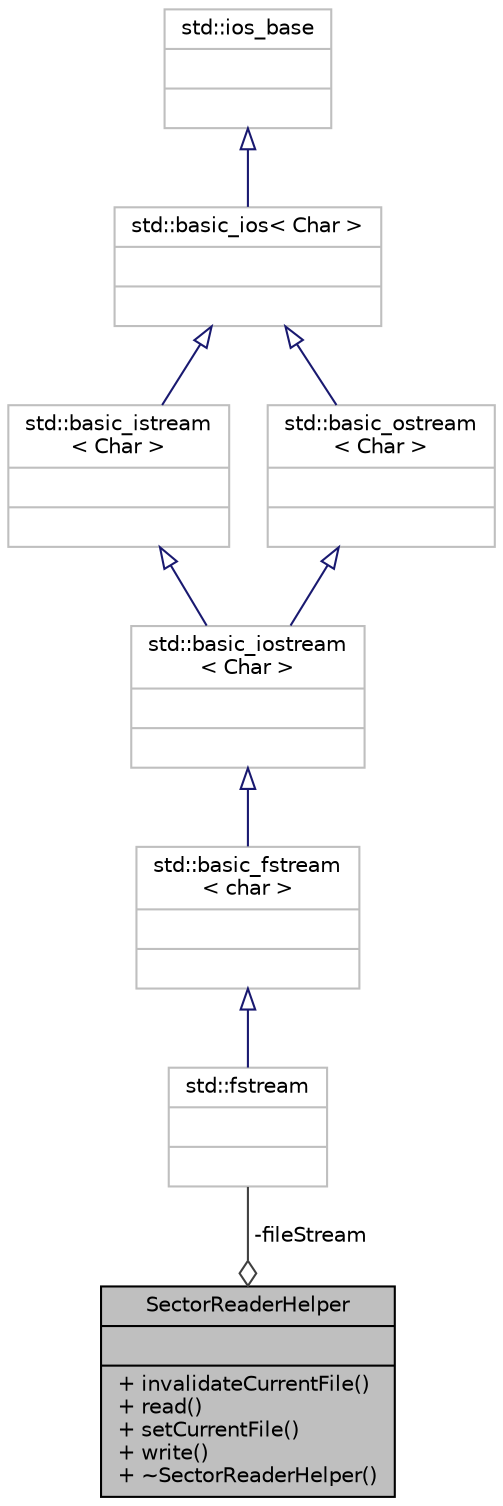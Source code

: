 digraph "SectorReaderHelper"
{
  edge [fontname="Helvetica",fontsize="10",labelfontname="Helvetica",labelfontsize="10"];
  node [fontname="Helvetica",fontsize="10",shape=record];
  Node820 [label="{SectorReaderHelper\n||+ invalidateCurrentFile()\l+ read()\l+ setCurrentFile()\l+ write()\l+ ~SectorReaderHelper()\l}",height=0.2,width=0.4,color="black", fillcolor="grey75", style="filled", fontcolor="black"];
  Node821 -> Node820 [color="grey25",fontsize="10",style="solid",label=" -fileStream" ,arrowhead="odiamond",fontname="Helvetica"];
  Node821 [label="{std::fstream\n||}",height=0.2,width=0.4,color="grey75", fillcolor="white", style="filled",tooltip="STL class "];
  Node822 -> Node821 [dir="back",color="midnightblue",fontsize="10",style="solid",arrowtail="onormal",fontname="Helvetica"];
  Node822 [label="{std::basic_fstream\l\< char \>\n||}",height=0.2,width=0.4,color="grey75", fillcolor="white", style="filled",tooltip="STL class "];
  Node823 -> Node822 [dir="back",color="midnightblue",fontsize="10",style="solid",arrowtail="onormal",fontname="Helvetica"];
  Node823 [label="{std::basic_iostream\l\< Char \>\n||}",height=0.2,width=0.4,color="grey75", fillcolor="white", style="filled",tooltip="STL class "];
  Node824 -> Node823 [dir="back",color="midnightblue",fontsize="10",style="solid",arrowtail="onormal",fontname="Helvetica"];
  Node824 [label="{std::basic_istream\l\< Char \>\n||}",height=0.2,width=0.4,color="grey75", fillcolor="white", style="filled",tooltip="STL class "];
  Node825 -> Node824 [dir="back",color="midnightblue",fontsize="10",style="solid",arrowtail="onormal",fontname="Helvetica"];
  Node825 [label="{std::basic_ios\< Char \>\n||}",height=0.2,width=0.4,color="grey75", fillcolor="white", style="filled",tooltip="STL class "];
  Node826 -> Node825 [dir="back",color="midnightblue",fontsize="10",style="solid",arrowtail="onormal",fontname="Helvetica"];
  Node826 [label="{std::ios_base\n||}",height=0.2,width=0.4,color="grey75", fillcolor="white", style="filled",tooltip="STL class "];
  Node827 -> Node823 [dir="back",color="midnightblue",fontsize="10",style="solid",arrowtail="onormal",fontname="Helvetica"];
  Node827 [label="{std::basic_ostream\l\< Char \>\n||}",height=0.2,width=0.4,color="grey75", fillcolor="white", style="filled",tooltip="STL class "];
  Node825 -> Node827 [dir="back",color="midnightblue",fontsize="10",style="solid",arrowtail="onormal",fontname="Helvetica"];
}
